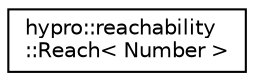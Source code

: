 digraph "Graphical Class Hierarchy"
{
  edge [fontname="Helvetica",fontsize="10",labelfontname="Helvetica",labelfontsize="10"];
  node [fontname="Helvetica",fontsize="10",shape=record];
  rankdir="LR";
  Node1 [label="hypro::reachability\l::Reach\< Number \>",height=0.2,width=0.4,color="black", fillcolor="white", style="filled",URL="$classhypro_1_1reachability_1_1Reach.html",tooltip="Class implementing a basic reachbility analysis algorithm for linear hybrid automata. "];
}
